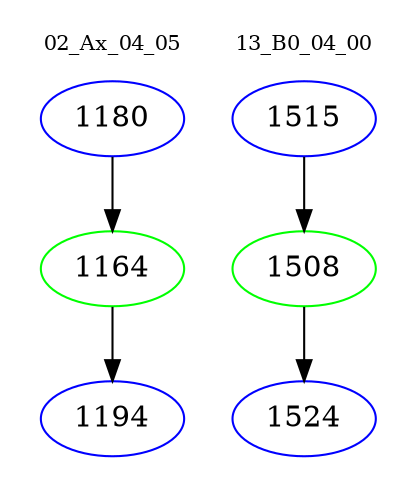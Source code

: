 digraph{
subgraph cluster_0 {
color = white
label = "02_Ax_04_05";
fontsize=10;
T0_1180 [label="1180", color="blue"]
T0_1180 -> T0_1164 [color="black"]
T0_1164 [label="1164", color="green"]
T0_1164 -> T0_1194 [color="black"]
T0_1194 [label="1194", color="blue"]
}
subgraph cluster_1 {
color = white
label = "13_B0_04_00";
fontsize=10;
T1_1515 [label="1515", color="blue"]
T1_1515 -> T1_1508 [color="black"]
T1_1508 [label="1508", color="green"]
T1_1508 -> T1_1524 [color="black"]
T1_1524 [label="1524", color="blue"]
}
}
